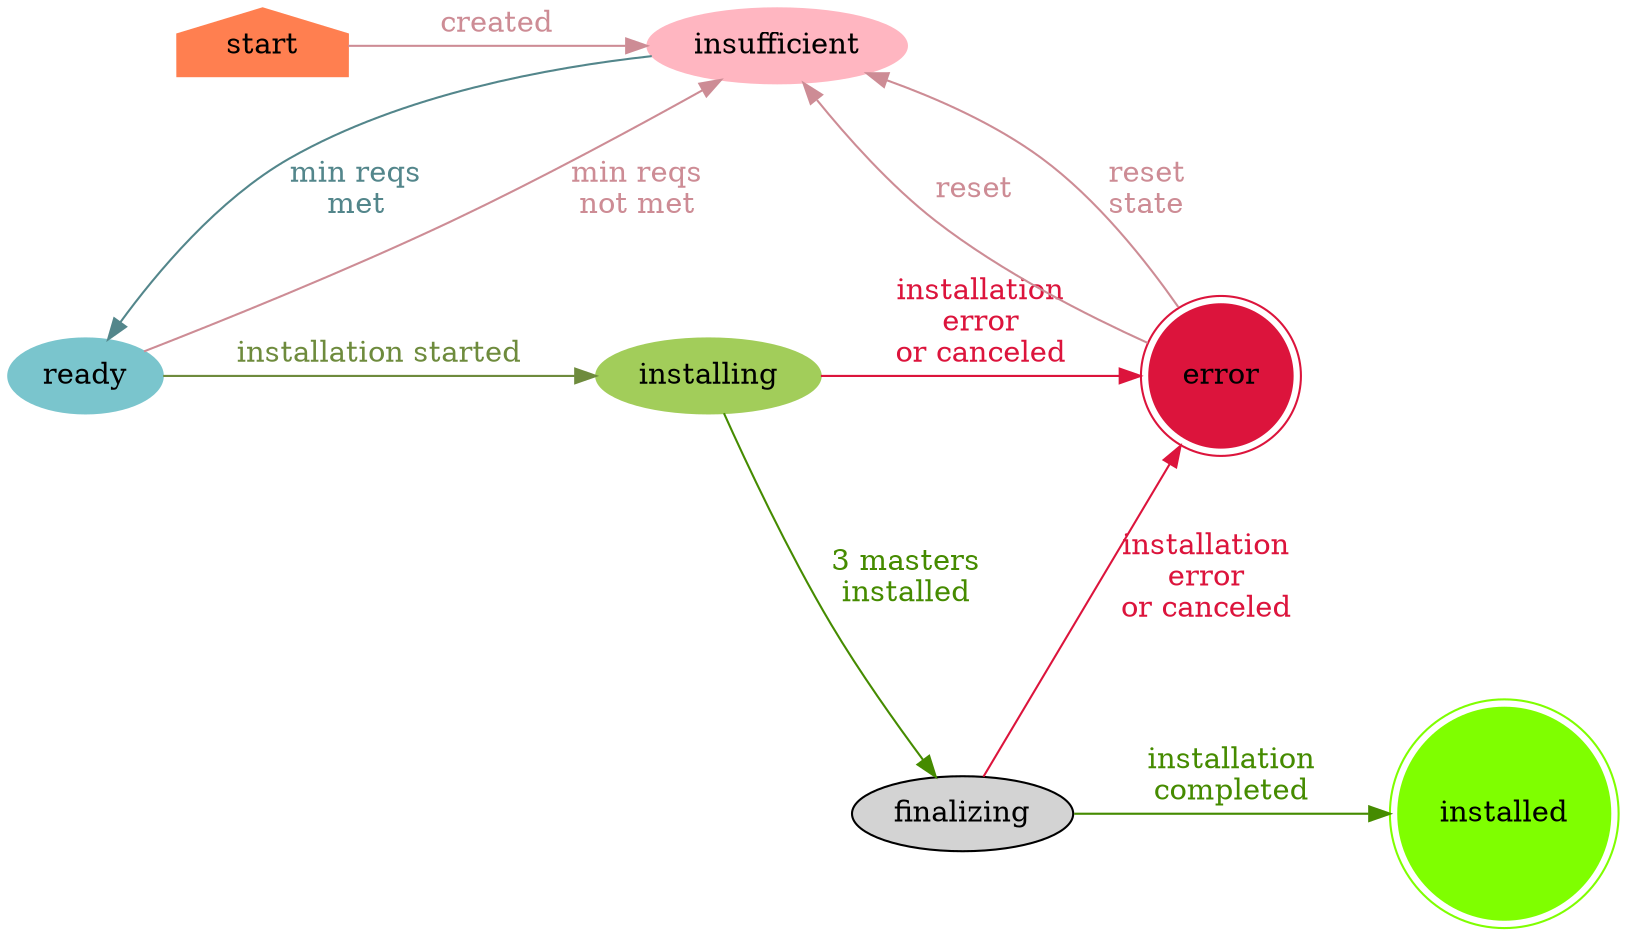 digraph ClusterStateMachine {
    graph [nodesep = "1.0", ranksep = "1.0"];
    node [style = filled];

    start [shape = house, color = coral];
    insufficient [color = lightpink];
    ready [color = cadetblue3];
    installing [color = darkolivegreen3];
    installed [shape = doublecircle, color = chartreuse];
    error [shape = doublecircle, color = crimson];

    start -> insufficient [label = "cluster\ncreated", color=lightpink3, fontcolor=lightpink3];
    insufficient -> ready [label = "min reqs\nmet", color=cadetblue4, fontcolor=cadetblue4];
    ready -> insufficient [label = "min reqs\nnot met", color=lightpink3, fontcolor=lightpink3];
    error -> insufficient [label = "reset", color=lightpink3, fontcolor=lightpink3];
    ready -> installing [label = "installation started", color=darkolivegreen4, fontcolor=darkolivegreen4];
    installing -> finalizing [label = "3 masters\ninstalled", color=chartreuse4, fontcolor=chartreuse4];
    installing -> error [label = "installation\nerror\nor canceled", color=crimson, fontcolor=crimson];
    finalizing -> installed [label = "installation\ncompleted", color=chartreuse4, fontcolor=chartreuse4];
    finalizing -> error [label = "installation\nerror\nor canceled", color=crimson, fontcolor=crimson];
    error -> insufficient [label = "reset\nstate", color=lightpink3, fontcolor=lightpink3];

    {rank=min; start}
    {rank=max; installed}
    {rank=same; start; insufficient}
    {rank=same; ready; installing; error}
    {rank=same; installing; error}
    {rank=same; installed; finalizing}
}
